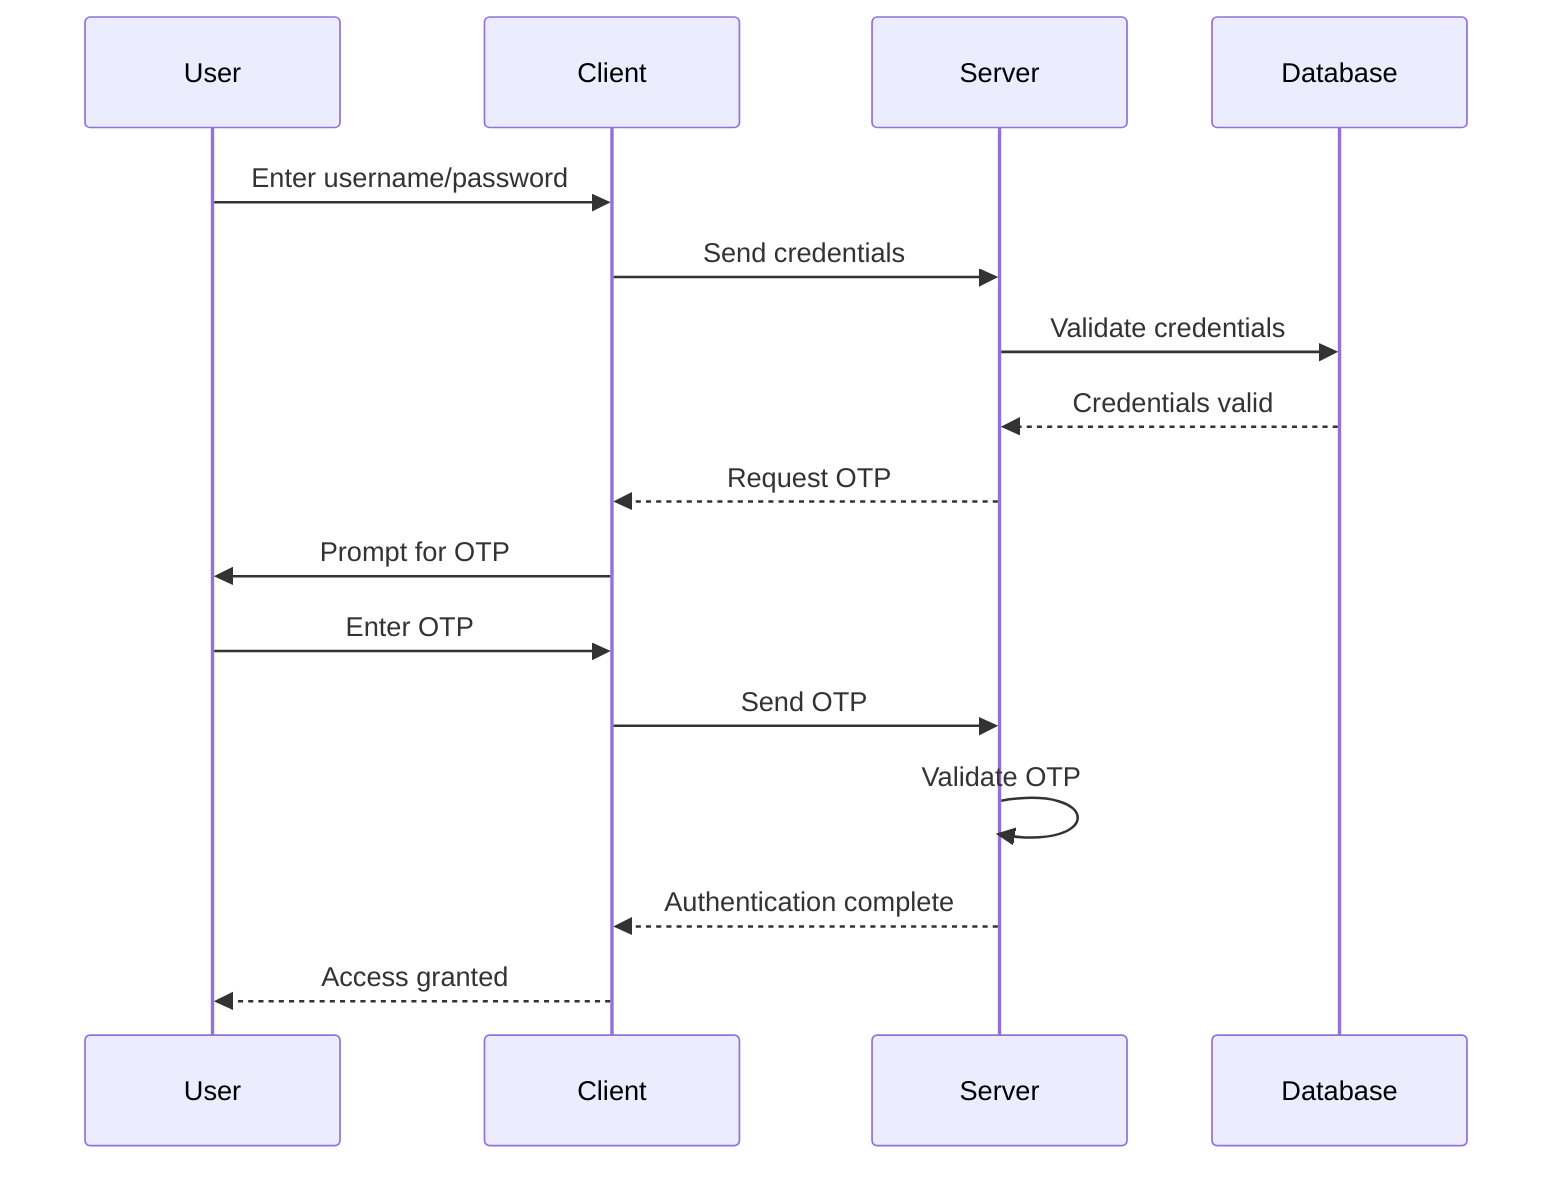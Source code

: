 sequenceDiagram
    participant User
    participant Client
    participant Server
    participant Database

    User->>Client: Enter username/password
    Client->>Server: Send credentials
    Server->>Database: Validate credentials
    Database-->>Server: Credentials valid
    Server-->>Client: Request OTP
    Client->>User: Prompt for OTP
    User->>Client: Enter OTP
    Client->>Server: Send OTP
    Server->>Server: Validate OTP
    Server-->>Client: Authentication complete
    Client-->>User: Access granted